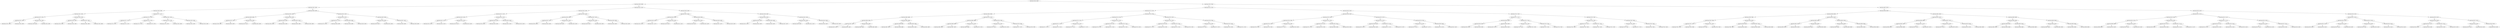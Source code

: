 digraph G{
1619842028 [label="Node{data=[4446, 4446]}"]
1619842028 -> 1641694389
1641694389 [label="Node{data=[4309, 4309]}"]
1641694389 -> 322507529
322507529 [label="Node{data=[1585, 1585]}"]
322507529 -> 1996415966
1996415966 [label="Node{data=[1569, 1569]}"]
1996415966 -> 1886084446
1886084446 [label="Node{data=[1561, 1561]}"]
1886084446 -> 1135034378
1135034378 [label="Node{data=[1557, 1557]}"]
1135034378 -> 408793644
408793644 [label="Node{data=[1555, 1555]}"]
408793644 -> 431768298
431768298 [label="Node{data=[1505, 1505]}"]
408793644 -> 857173294
857173294 [label="Node{data=[1556, 1556]}"]
1135034378 -> 1254743126
1254743126 [label="Node{data=[1559, 1559]}"]
1254743126 -> 1072745457
1072745457 [label="Node{data=[1558, 1558]}"]
1254743126 -> 1151362551
1151362551 [label="Node{data=[1560, 1560]}"]
1886084446 -> 1280708176
1280708176 [label="Node{data=[1565, 1565]}"]
1280708176 -> 1215910112
1215910112 [label="Node{data=[1563, 1563]}"]
1215910112 -> 1911530845
1911530845 [label="Node{data=[1562, 1562]}"]
1215910112 -> 908585290
908585290 [label="Node{data=[1564, 1564]}"]
1280708176 -> 1249858896
1249858896 [label="Node{data=[1567, 1567]}"]
1249858896 -> 1216602799
1216602799 [label="Node{data=[1566, 1566]}"]
1249858896 -> 1154118575
1154118575 [label="Node{data=[1568, 1568]}"]
1996415966 -> 1294905285
1294905285 [label="Node{data=[1577, 1577]}"]
1294905285 -> 2110502629
2110502629 [label="Node{data=[1573, 1573]}"]
2110502629 -> 713729385
713729385 [label="Node{data=[1571, 1571]}"]
713729385 -> 1036713116
1036713116 [label="Node{data=[1570, 1570]}"]
713729385 -> 86125671
86125671 [label="Node{data=[1572, 1572]}"]
2110502629 -> 637460152
637460152 [label="Node{data=[1575, 1575]}"]
637460152 -> 1512085123
1512085123 [label="Node{data=[1574, 1574]}"]
637460152 -> 811904839
811904839 [label="Node{data=[1576, 1576]}"]
1294905285 -> 615644216
615644216 [label="Node{data=[1581, 1581]}"]
615644216 -> 2003434760
2003434760 [label="Node{data=[1579, 1579]}"]
2003434760 -> 698608104
698608104 [label="Node{data=[1578, 1578]}"]
2003434760 -> 1017668876
1017668876 [label="Node{data=[1580, 1580]}"]
615644216 -> 399707805
399707805 [label="Node{data=[1583, 1583]}"]
399707805 -> 795488466
795488466 [label="Node{data=[1582, 1582]}"]
399707805 -> 430993534
430993534 [label="Node{data=[1584, 1584]}"]
322507529 -> 1716516417
1716516417 [label="Node{data=[4269, 4269]}"]
1716516417 -> 1768406003
1768406003 [label="Node{data=[4261, 4261]}"]
1768406003 -> 401992365
401992365 [label="Node{data=[3683, 3683]}"]
401992365 -> 224152493
224152493 [label="Node{data=[1587, 1587]}"]
224152493 -> 347621817
347621817 [label="Node{data=[1586, 1586]}"]
224152493 -> 1087688958
1087688958 [label="Node{data=[3667, 3667]}"]
401992365 -> 2018306763
2018306763 [label="Node{data=[4259, 4259]}"]
2018306763 -> 396547916
396547916 [label="Node{data=[4251, 4251]}"]
2018306763 -> 1099014528
1099014528 [label="Node{data=[4260, 4260]}"]
1768406003 -> 666159726
666159726 [label="Node{data=[4265, 4265]}"]
666159726 -> 942765793
942765793 [label="Node{data=[4263, 4263]}"]
942765793 -> 958979612
958979612 [label="Node{data=[4262, 4262]}"]
942765793 -> 1969878296
1969878296 [label="Node{data=[4264, 4264]}"]
666159726 -> 1955575393
1955575393 [label="Node{data=[4267, 4267]}"]
1955575393 -> 1203392623
1203392623 [label="Node{data=[4266, 4266]}"]
1955575393 -> 941473466
941473466 [label="Node{data=[4268, 4268]}"]
1716516417 -> 40258964
40258964 [label="Node{data=[4301, 4301]}"]
40258964 -> 198434567
198434567 [label="Node{data=[4297, 4297]}"]
198434567 -> 511692602
511692602 [label="Node{data=[4271, 4271]}"]
511692602 -> 1262639649
1262639649 [label="Node{data=[4270, 4270]}"]
511692602 -> 2079896624
2079896624 [label="Node{data=[4296, 4296]}"]
198434567 -> 1850107823
1850107823 [label="Node{data=[4299, 4299]}"]
1850107823 -> 237007682
237007682 [label="Node{data=[4298, 4298]}"]
1850107823 -> 1474999285
1474999285 [label="Node{data=[4300, 4300]}"]
40258964 -> 1770902540
1770902540 [label="Node{data=[4305, 4305]}"]
1770902540 -> 883670413
883670413 [label="Node{data=[4303, 4303]}"]
883670413 -> 958161465
958161465 [label="Node{data=[4302, 4302]}"]
883670413 -> 996871156
996871156 [label="Node{data=[4304, 4304]}"]
1770902540 -> 1010930977
1010930977 [label="Node{data=[4307, 4307]}"]
1010930977 -> 1433338097
1433338097 [label="Node{data=[4306, 4306]}"]
1010930977 -> 263761359
263761359 [label="Node{data=[4308, 4308]}"]
1641694389 -> 1827611495
1827611495 [label="Node{data=[4414, 4414]}"]
1827611495 -> 1547127622
1547127622 [label="Node{data=[4325, 4325]}"]
1547127622 -> 1903341753
1903341753 [label="Node{data=[4317, 4317]}"]
1903341753 -> 1005497741
1005497741 [label="Node{data=[4313, 4313]}"]
1005497741 -> 781145484
781145484 [label="Node{data=[4311, 4311]}"]
781145484 -> 1216628320
1216628320 [label="Node{data=[4310, 4310]}"]
781145484 -> 739754161
739754161 [label="Node{data=[4312, 4312]}"]
1005497741 -> 1650164347
1650164347 [label="Node{data=[4315, 4315]}"]
1650164347 -> 908888201
908888201 [label="Node{data=[4314, 4314]}"]
1650164347 -> 1559326570
1559326570 [label="Node{data=[4316, 4316]}"]
1903341753 -> 1316040205
1316040205 [label="Node{data=[4321, 4321]}"]
1316040205 -> 1879520738
1879520738 [label="Node{data=[4319, 4319]}"]
1879520738 -> 582849451
582849451 [label="Node{data=[4318, 4318]}"]
1879520738 -> 1969238697
1969238697 [label="Node{data=[4320, 4320]}"]
1316040205 -> 849767246
849767246 [label="Node{data=[4323, 4323]}"]
849767246 -> 2068308189
2068308189 [label="Node{data=[4322, 4322]}"]
849767246 -> 891880661
891880661 [label="Node{data=[4324, 4324]}"]
1547127622 -> 1093176739
1093176739 [label="Node{data=[4333, 4333]}"]
1093176739 -> 1087730387
1087730387 [label="Node{data=[4329, 4329]}"]
1087730387 -> 80749340
80749340 [label="Node{data=[4327, 4327]}"]
80749340 -> 2040697087
2040697087 [label="Node{data=[4326, 4326]}"]
80749340 -> 2086821885
2086821885 [label="Node{data=[4328, 4328]}"]
1087730387 -> 390789448
390789448 [label="Node{data=[4331, 4331]}"]
390789448 -> 310898814
310898814 [label="Node{data=[4330, 4330]}"]
390789448 -> 2135932857
2135932857 [label="Node{data=[4332, 4332]}"]
1093176739 -> 297568794
297568794 [label="Node{data=[4337, 4337]}"]
297568794 -> 1367122396
1367122396 [label="Node{data=[4335, 4335]}"]
1367122396 -> 2085994381
2085994381 [label="Node{data=[4334, 4334]}"]
1367122396 -> 2120574409
2120574409 [label="Node{data=[4336, 4336]}"]
297568794 -> 201120837
201120837 [label="Node{data=[4339, 4339]}"]
201120837 -> 1069215399
1069215399 [label="Node{data=[4338, 4338]}"]
201120837 -> 1849857802
1849857802 [label="Node{data=[4340, 4340]}"]
1827611495 -> 995949606
995949606 [label="Node{data=[4430, 4430]}"]
995949606 -> 1454313980
1454313980 [label="Node{data=[4422, 4422]}"]
1454313980 -> 1049104984
1049104984 [label="Node{data=[4418, 4418]}"]
1049104984 -> 1141385284
1141385284 [label="Node{data=[4416, 4416]}"]
1141385284 -> 409555247
409555247 [label="Node{data=[4415, 4415]}"]
1141385284 -> 921146159
921146159 [label="Node{data=[4417, 4417]}"]
1049104984 -> 1216568697
1216568697 [label="Node{data=[4420, 4420]}"]
1216568697 -> 1305220645
1305220645 [label="Node{data=[4419, 4419]}"]
1216568697 -> 536794778
536794778 [label="Node{data=[4421, 4421]}"]
1454313980 -> 361386145
361386145 [label="Node{data=[4426, 4426]}"]
361386145 -> 1202765820
1202765820 [label="Node{data=[4424, 4424]}"]
1202765820 -> 1793123345
1793123345 [label="Node{data=[4423, 4423]}"]
1202765820 -> 63157713
63157713 [label="Node{data=[4425, 4425]}"]
361386145 -> 1141633616
1141633616 [label="Node{data=[4428, 4428]}"]
1141633616 -> 101116530
101116530 [label="Node{data=[4427, 4427]}"]
1141633616 -> 1797998287
1797998287 [label="Node{data=[4429, 4429]}"]
995949606 -> 1977092934
1977092934 [label="Node{data=[4438, 4438]}"]
1977092934 -> 1851453151
1851453151 [label="Node{data=[4434, 4434]}"]
1851453151 -> 1597951004
1597951004 [label="Node{data=[4432, 4432]}"]
1597951004 -> 1855120394
1855120394 [label="Node{data=[4431, 4431]}"]
1597951004 -> 1537556645
1537556645 [label="Node{data=[4433, 4433]}"]
1851453151 -> 1647341848
1647341848 [label="Node{data=[4436, 4436]}"]
1647341848 -> 1271340910
1271340910 [label="Node{data=[4435, 4435]}"]
1647341848 -> 839651496
839651496 [label="Node{data=[4437, 4437]}"]
1977092934 -> 1138613796
1138613796 [label="Node{data=[4442, 4442]}"]
1138613796 -> 570744822
570744822 [label="Node{data=[4440, 4440]}"]
570744822 -> 1363904695
1363904695 [label="Node{data=[4439, 4439]}"]
570744822 -> 59792230
59792230 [label="Node{data=[4441, 4441]}"]
1138613796 -> 772901326
772901326 [label="Node{data=[4444, 4444]}"]
772901326 -> 720242837
720242837 [label="Node{data=[4443, 4443]}"]
772901326 -> 669852495
669852495 [label="Node{data=[4445, 4445]}"]
1619842028 -> 640096191
640096191 [label="Node{data=[7925, 7925]}"]
640096191 -> 73053516
73053516 [label="Node{data=[4742, 4742]}"]
73053516 -> 1579859954
1579859954 [label="Node{data=[4710, 4710]}"]
1579859954 -> 269682723
269682723 [label="Node{data=[4694, 4694]}"]
269682723 -> 244809585
244809585 [label="Node{data=[4686, 4686]}"]
244809585 -> 1605786426
1605786426 [label="Node{data=[4682, 4682]}"]
1605786426 -> 1424538129
1424538129 [label="Node{data=[4497, 4497]}"]
1424538129 -> 1546842815
1546842815 [label="Node{data=[4447, 4447]}"]
1424538129 -> 1777038015
1777038015 [label="Node{data=[4681, 4681]}"]
1605786426 -> 82418483
82418483 [label="Node{data=[4684, 4684]}"]
82418483 -> 364941709
364941709 [label="Node{data=[4683, 4683]}"]
82418483 -> 1579957888
1579957888 [label="Node{data=[4685, 4685]}"]
244809585 -> 1818280304
1818280304 [label="Node{data=[4690, 4690]}"]
1818280304 -> 605618124
605618124 [label="Node{data=[4688, 4688]}"]
605618124 -> 893734459
893734459 [label="Node{data=[4687, 4687]}"]
605618124 -> 178433581
178433581 [label="Node{data=[4689, 4689]}"]
1818280304 -> 1621329224
1621329224 [label="Node{data=[4692, 4692]}"]
1621329224 -> 61272079
61272079 [label="Node{data=[4691, 4691]}"]
1621329224 -> 479019734
479019734 [label="Node{data=[4693, 4693]}"]
269682723 -> 54609068
54609068 [label="Node{data=[4702, 4702]}"]
54609068 -> 2142509129
2142509129 [label="Node{data=[4698, 4698]}"]
2142509129 -> 1260824888
1260824888 [label="Node{data=[4696, 4696]}"]
1260824888 -> 1028376952
1028376952 [label="Node{data=[4695, 4695]}"]
1260824888 -> 883334745
883334745 [label="Node{data=[4697, 4697]}"]
2142509129 -> 1804582612
1804582612 [label="Node{data=[4700, 4700]}"]
1804582612 -> 362722804
362722804 [label="Node{data=[4699, 4699]}"]
1804582612 -> 1987952182
1987952182 [label="Node{data=[4701, 4701]}"]
54609068 -> 1982440182
1982440182 [label="Node{data=[4706, 4706]}"]
1982440182 -> 1615256569
1615256569 [label="Node{data=[4704, 4704]}"]
1615256569 -> 9954064
9954064 [label="Node{data=[4703, 4703]}"]
1615256569 -> 453009722
453009722 [label="Node{data=[4705, 4705]}"]
1982440182 -> 545607358
545607358 [label="Node{data=[4708, 4708]}"]
545607358 -> 1993003076
1993003076 [label="Node{data=[4707, 4707]}"]
545607358 -> 1241133806
1241133806 [label="Node{data=[4709, 4709]}"]
1579859954 -> 1374393178
1374393178 [label="Node{data=[4726, 4726]}"]
1374393178 -> 1536280423
1536280423 [label="Node{data=[4718, 4718]}"]
1536280423 -> 2079945889
2079945889 [label="Node{data=[4714, 4714]}"]
2079945889 -> 1670141042
1670141042 [label="Node{data=[4712, 4712]}"]
1670141042 -> 1852860954
1852860954 [label="Node{data=[4711, 4711]}"]
1670141042 -> 990847564
990847564 [label="Node{data=[4713, 4713]}"]
2079945889 -> 199427568
199427568 [label="Node{data=[4716, 4716]}"]
199427568 -> 181272378
181272378 [label="Node{data=[4715, 4715]}"]
199427568 -> 1736471747
1736471747 [label="Node{data=[4717, 4717]}"]
1536280423 -> 635385661
635385661 [label="Node{data=[4722, 4722]}"]
635385661 -> 914385651
914385651 [label="Node{data=[4720, 4720]}"]
914385651 -> 1397847862
1397847862 [label="Node{data=[4719, 4719]}"]
914385651 -> 932390899
932390899 [label="Node{data=[4721, 4721]}"]
635385661 -> 1806276835
1806276835 [label="Node{data=[4724, 4724]}"]
1806276835 -> 1582018711
1582018711 [label="Node{data=[4723, 4723]}"]
1806276835 -> 117150895
117150895 [label="Node{data=[4725, 4725]}"]
1374393178 -> 687441724
687441724 [label="Node{data=[4734, 4734]}"]
687441724 -> 263224384
263224384 [label="Node{data=[4730, 4730]}"]
263224384 -> 209496617
209496617 [label="Node{data=[4728, 4728]}"]
209496617 -> 1459096037
1459096037 [label="Node{data=[4727, 4727]}"]
209496617 -> 844932193
844932193 [label="Node{data=[4729, 4729]}"]
263224384 -> 1040354326
1040354326 [label="Node{data=[4732, 4732]}"]
1040354326 -> 1464222749
1464222749 [label="Node{data=[4731, 4731]}"]
1040354326 -> 1097324593
1097324593 [label="Node{data=[4733, 4733]}"]
687441724 -> 382669776
382669776 [label="Node{data=[4738, 4738]}"]
382669776 -> 1015500579
1015500579 [label="Node{data=[4736, 4736]}"]
1015500579 -> 1501856258
1501856258 [label="Node{data=[4735, 4735]}"]
1015500579 -> 652050259
652050259 [label="Node{data=[4737, 4737]}"]
382669776 -> 1222814155
1222814155 [label="Node{data=[4740, 4740]}"]
1222814155 -> 1310333347
1310333347 [label="Node{data=[4739, 4739]}"]
1222814155 -> 871565040
871565040 [label="Node{data=[4741, 4741]}"]
73053516 -> 2124009530
2124009530 [label="Node{data=[6182, 6182]}"]
2124009530 -> 602444499
602444499 [label="Node{data=[6166, 6166]}"]
602444499 -> 1025589260
1025589260 [label="Node{data=[4750, 4750]}"]
1025589260 -> 382600670
382600670 [label="Node{data=[4746, 4746]}"]
382600670 -> 652615485
652615485 [label="Node{data=[4744, 4744]}"]
652615485 -> 1107259192
1107259192 [label="Node{data=[4743, 4743]}"]
652615485 -> 1995007531
1995007531 [label="Node{data=[4745, 4745]}"]
382600670 -> 275742173
275742173 [label="Node{data=[4748, 4748]}"]
275742173 -> 107386650
107386650 [label="Node{data=[4747, 4747]}"]
275742173 -> 1012579905
1012579905 [label="Node{data=[4749, 4749]}"]
1025589260 -> 29315039
29315039 [label="Node{data=[4754, 4754]}"]
29315039 -> 1783974816
1783974816 [label="Node{data=[4752, 4752]}"]
1783974816 -> 1488572343
1488572343 [label="Node{data=[4751, 4751]}"]
1783974816 -> 829999703
829999703 [label="Node{data=[4753, 4753]}"]
29315039 -> 1254271504
1254271504 [label="Node{data=[6014, 6014]}"]
1254271504 -> 176877731
176877731 [label="Node{data=[4936, 4936]}"]
1254271504 -> 475550258
475550258 [label="Node{data=[6165, 6165]}"]
602444499 -> 1795496348
1795496348 [label="Node{data=[6174, 6174]}"]
1795496348 -> 877182150
877182150 [label="Node{data=[6170, 6170]}"]
877182150 -> 1771724036
1771724036 [label="Node{data=[6168, 6168]}"]
1771724036 -> 923618247
923618247 [label="Node{data=[6167, 6167]}"]
1771724036 -> 1946643779
1946643779 [label="Node{data=[6169, 6169]}"]
877182150 -> 98058633
98058633 [label="Node{data=[6172, 6172]}"]
98058633 -> 1049710155
1049710155 [label="Node{data=[6171, 6171]}"]
98058633 -> 1663002925
1663002925 [label="Node{data=[6173, 6173]}"]
1795496348 -> 742223224
742223224 [label="Node{data=[6178, 6178]}"]
742223224 -> 1798219135
1798219135 [label="Node{data=[6176, 6176]}"]
1798219135 -> 1601789255
1601789255 [label="Node{data=[6175, 6175]}"]
1798219135 -> 1194791300
1194791300 [label="Node{data=[6177, 6177]}"]
742223224 -> 2552503
2552503 [label="Node{data=[6180, 6180]}"]
2552503 -> 507361937
507361937 [label="Node{data=[6179, 6179]}"]
2552503 -> 196829044
196829044 [label="Node{data=[6181, 6181]}"]
2124009530 -> 1954530486
1954530486 [label="Node{data=[7225, 7225]}"]
1954530486 -> 1132143556
1132143556 [label="Node{data=[7217, 7217]}"]
1132143556 -> 820113416
820113416 [label="Node{data=[6186, 6186]}"]
820113416 -> 1643137439
1643137439 [label="Node{data=[6184, 6184]}"]
1643137439 -> 1805675363
1805675363 [label="Node{data=[6183, 6183]}"]
1643137439 -> 1902051536
1902051536 [label="Node{data=[6185, 6185]}"]
820113416 -> 1308741443
1308741443 [label="Node{data=[6436, 6436]}"]
1308741443 -> 761191341
761191341 [label="Node{data=[6187, 6187]}"]
1308741443 -> 1171084822
1171084822 [label="Node{data=[6453, 6453]}"]
1132143556 -> 1285392383
1285392383 [label="Node{data=[7221, 7221]}"]
1285392383 -> 203825912
203825912 [label="Node{data=[7219, 7219]}"]
203825912 -> 1467876194
1467876194 [label="Node{data=[7218, 7218]}"]
203825912 -> 2016187005
2016187005 [label="Node{data=[7220, 7220]}"]
1285392383 -> 1479426296
1479426296 [label="Node{data=[7223, 7223]}"]
1479426296 -> 1705150695
1705150695 [label="Node{data=[7222, 7222]}"]
1479426296 -> 1113649698
1113649698 [label="Node{data=[7224, 7224]}"]
1954530486 -> 1589849961
1589849961 [label="Node{data=[7233, 7233]}"]
1589849961 -> 1950391753
1950391753 [label="Node{data=[7229, 7229]}"]
1950391753 -> 97830422
97830422 [label="Node{data=[7227, 7227]}"]
97830422 -> 1088476524
1088476524 [label="Node{data=[7226, 7226]}"]
97830422 -> 127865470
127865470 [label="Node{data=[7228, 7228]}"]
1950391753 -> 2000775569
2000775569 [label="Node{data=[7231, 7231]}"]
2000775569 -> 1409742105
1409742105 [label="Node{data=[7230, 7230]}"]
2000775569 -> 311103808
311103808 [label="Node{data=[7232, 7232]}"]
1589849961 -> 1836645773
1836645773 [label="Node{data=[7408, 7408]}"]
1836645773 -> 285805650
285805650 [label="Node{data=[7290, 7290]}"]
285805650 -> 1917095255
1917095255 [label="Node{data=[7234, 7234]}"]
285805650 -> 940544846
940544846 [label="Node{data=[7317, 7317]}"]
1836645773 -> 313627991
313627991 [label="Node{data=[7923, 7923]}"]
313627991 -> 1258512591
1258512591 [label="Node{data=[7922, 7922]}"]
313627991 -> 494625485
494625485 [label="Node{data=[7924, 7924]}"]
640096191 -> 1504315343
1504315343 [label="Node{data=[8097, 8097]}"]
1504315343 -> 1194273408
1194273408 [label="Node{data=[8065, 8065]}"]
1194273408 -> 402276274
402276274 [label="Node{data=[8049, 8049]}"]
402276274 -> 1372670602
1372670602 [label="Node{data=[7995, 7995]}"]
1372670602 -> 1489812224
1489812224 [label="Node{data=[7929, 7929]}"]
1489812224 -> 1720312243
1720312243 [label="Node{data=[7927, 7927]}"]
1720312243 -> 549995903
549995903 [label="Node{data=[7926, 7926]}"]
1720312243 -> 2065096438
2065096438 [label="Node{data=[7928, 7928]}"]
1489812224 -> 1178566191
1178566191 [label="Node{data=[7931, 7931]}"]
1178566191 -> 1871874850
1871874850 [label="Node{data=[7930, 7930]}"]
1178566191 -> 219404306
219404306 [label="Node{data=[7932, 7932]}"]
1372670602 -> 1077892648
1077892648 [label="Node{data=[8045, 8045]}"]
1077892648 -> 2102167046
2102167046 [label="Node{data=[8043, 8043]}"]
2102167046 -> 108845334
108845334 [label="Node{data=[7999, 7999]}"]
2102167046 -> 356274819
356274819 [label="Node{data=[8044, 8044]}"]
1077892648 -> 797493274
797493274 [label="Node{data=[8047, 8047]}"]
797493274 -> 921503579
921503579 [label="Node{data=[8046, 8046]}"]
797493274 -> 1446632697
1446632697 [label="Node{data=[8048, 8048]}"]
402276274 -> 560346359
560346359 [label="Node{data=[8057, 8057]}"]
560346359 -> 1221062873
1221062873 [label="Node{data=[8053, 8053]}"]
1221062873 -> 374268229
374268229 [label="Node{data=[8051, 8051]}"]
374268229 -> 235420001
235420001 [label="Node{data=[8050, 8050]}"]
374268229 -> 509179355
509179355 [label="Node{data=[8052, 8052]}"]
1221062873 -> 1777278961
1777278961 [label="Node{data=[8055, 8055]}"]
1777278961 -> 139108160
139108160 [label="Node{data=[8054, 8054]}"]
1777278961 -> 1204190233
1204190233 [label="Node{data=[8056, 8056]}"]
560346359 -> 308559511
308559511 [label="Node{data=[8061, 8061]}"]
308559511 -> 56994749
56994749 [label="Node{data=[8059, 8059]}"]
56994749 -> 1594463246
1594463246 [label="Node{data=[8058, 8058]}"]
56994749 -> 735776066
735776066 [label="Node{data=[8060, 8060]}"]
308559511 -> 418909736
418909736 [label="Node{data=[8063, 8063]}"]
418909736 -> 913209033
913209033 [label="Node{data=[8062, 8062]}"]
418909736 -> 634662382
634662382 [label="Node{data=[8064, 8064]}"]
1194273408 -> 1444320523
1444320523 [label="Node{data=[8081, 8081]}"]
1444320523 -> 239552687
239552687 [label="Node{data=[8073, 8073]}"]
239552687 -> 1264234384
1264234384 [label="Node{data=[8069, 8069]}"]
1264234384 -> 1340428360
1340428360 [label="Node{data=[8067, 8067]}"]
1340428360 -> 758725234
758725234 [label="Node{data=[8066, 8066]}"]
1340428360 -> 420420938
420420938 [label="Node{data=[8068, 8068]}"]
1264234384 -> 121046996
121046996 [label="Node{data=[8071, 8071]}"]
121046996 -> 1656053866
1656053866 [label="Node{data=[8070, 8070]}"]
121046996 -> 104541412
104541412 [label="Node{data=[8072, 8072]}"]
239552687 -> 1732215844
1732215844 [label="Node{data=[8077, 8077]}"]
1732215844 -> 1476998832
1476998832 [label="Node{data=[8075, 8075]}"]
1476998832 -> 292989931
292989931 [label="Node{data=[8074, 8074]}"]
1476998832 -> 1324742957
1324742957 [label="Node{data=[8076, 8076]}"]
1732215844 -> 1441815155
1441815155 [label="Node{data=[8079, 8079]}"]
1441815155 -> 1155353291
1155353291 [label="Node{data=[8078, 8078]}"]
1441815155 -> 1615894600
1615894600 [label="Node{data=[8080, 8080]}"]
1444320523 -> 17639934
17639934 [label="Node{data=[8089, 8089]}"]
17639934 -> 1450825838
1450825838 [label="Node{data=[8085, 8085]}"]
1450825838 -> 2019318648
2019318648 [label="Node{data=[8083, 8083]}"]
2019318648 -> 480911075
480911075 [label="Node{data=[8082, 8082]}"]
2019318648 -> 1946191441
1946191441 [label="Node{data=[8084, 8084]}"]
1450825838 -> 1822591511
1822591511 [label="Node{data=[8087, 8087]}"]
1822591511 -> 1992264544
1992264544 [label="Node{data=[8086, 8086]}"]
1822591511 -> 984538706
984538706 [label="Node{data=[8088, 8088]}"]
17639934 -> 1248650584
1248650584 [label="Node{data=[8093, 8093]}"]
1248650584 -> 845560880
845560880 [label="Node{data=[8091, 8091]}"]
845560880 -> 940070295
940070295 [label="Node{data=[8090, 8090]}"]
845560880 -> 1947750538
1947750538 [label="Node{data=[8092, 8092]}"]
1248650584 -> 1509109108
1509109108 [label="Node{data=[8095, 8095]}"]
1509109108 -> 1517755846
1517755846 [label="Node{data=[8094, 8094]}"]
1509109108 -> 539582450
539582450 [label="Node{data=[8096, 8096]}"]
1504315343 -> 377739133
377739133 [label="Node{data=[8129, 8129]}"]
377739133 -> 1457246292
1457246292 [label="Node{data=[8113, 8113]}"]
1457246292 -> 882929252
882929252 [label="Node{data=[8105, 8105]}"]
882929252 -> 1587306957
1587306957 [label="Node{data=[8101, 8101]}"]
1587306957 -> 1445752156
1445752156 [label="Node{data=[8099, 8099]}"]
1445752156 -> 1593663165
1593663165 [label="Node{data=[8098, 8098]}"]
1445752156 -> 1771685960
1771685960 [label="Node{data=[8100, 8100]}"]
1587306957 -> 1421233855
1421233855 [label="Node{data=[8103, 8103]}"]
1421233855 -> 1631948792
1631948792 [label="Node{data=[8102, 8102]}"]
1421233855 -> 1442393563
1442393563 [label="Node{data=[8104, 8104]}"]
882929252 -> 1912960164
1912960164 [label="Node{data=[8109, 8109]}"]
1912960164 -> 337645549
337645549 [label="Node{data=[8107, 8107]}"]
337645549 -> 1507289310
1507289310 [label="Node{data=[8106, 8106]}"]
337645549 -> 1172046282
1172046282 [label="Node{data=[8108, 8108]}"]
1912960164 -> 472247681
472247681 [label="Node{data=[8111, 8111]}"]
472247681 -> 149866127
149866127 [label="Node{data=[8110, 8110]}"]
472247681 -> 1788726996
1788726996 [label="Node{data=[8112, 8112]}"]
1457246292 -> 1332367388
1332367388 [label="Node{data=[8121, 8121]}"]
1332367388 -> 2089870741
2089870741 [label="Node{data=[8117, 8117]}"]
2089870741 -> 36998710
36998710 [label="Node{data=[8115, 8115]}"]
36998710 -> 115018698
115018698 [label="Node{data=[8114, 8114]}"]
36998710 -> 464277949
464277949 [label="Node{data=[8116, 8116]}"]
2089870741 -> 1626059536
1626059536 [label="Node{data=[8119, 8119]}"]
1626059536 -> 1174979589
1174979589 [label="Node{data=[8118, 8118]}"]
1626059536 -> 408093269
408093269 [label="Node{data=[8120, 8120]}"]
1332367388 -> 1636538715
1636538715 [label="Node{data=[8125, 8125]}"]
1636538715 -> 1556464969
1556464969 [label="Node{data=[8123, 8123]}"]
1556464969 -> 1550654008
1550654008 [label="Node{data=[8122, 8122]}"]
1556464969 -> 1554840138
1554840138 [label="Node{data=[8124, 8124]}"]
1636538715 -> 1632690629
1632690629 [label="Node{data=[8127, 8127]}"]
1632690629 -> 323850027
323850027 [label="Node{data=[8126, 8126]}"]
1632690629 -> 667286432
667286432 [label="Node{data=[8128, 8128]}"]
377739133 -> 469777336
469777336 [label="Node{data=[8145, 8145]}"]
469777336 -> 2058923828
2058923828 [label="Node{data=[8137, 8137]}"]
2058923828 -> 91444127
91444127 [label="Node{data=[8133, 8133]}"]
91444127 -> 233025642
233025642 [label="Node{data=[8131, 8131]}"]
233025642 -> 270763925
270763925 [label="Node{data=[8130, 8130]}"]
233025642 -> 803036074
803036074 [label="Node{data=[8132, 8132]}"]
91444127 -> 816646757
816646757 [label="Node{data=[8135, 8135]}"]
816646757 -> 543001850
543001850 [label="Node{data=[8134, 8134]}"]
816646757 -> 751741003
751741003 [label="Node{data=[8136, 8136]}"]
2058923828 -> 1770759795
1770759795 [label="Node{data=[8141, 8141]}"]
1770759795 -> 825063173
825063173 [label="Node{data=[8139, 8139]}"]
825063173 -> 2103121798
2103121798 [label="Node{data=[8138, 8138]}"]
825063173 -> 613311638
613311638 [label="Node{data=[8140, 8140]}"]
1770759795 -> 268625482
268625482 [label="Node{data=[8143, 8143]}"]
268625482 -> 1254960656
1254960656 [label="Node{data=[8142, 8142]}"]
268625482 -> 1871701992
1871701992 [label="Node{data=[8144, 8144]}"]
469777336 -> 947029083
947029083 [label="Node{data=[8153, 8153]}"]
947029083 -> 1061492137
1061492137 [label="Node{data=[8149, 8149]}"]
1061492137 -> 484119039
484119039 [label="Node{data=[8147, 8147]}"]
484119039 -> 217781547
217781547 [label="Node{data=[8146, 8146]}"]
484119039 -> 545724595
545724595 [label="Node{data=[8148, 8148]}"]
1061492137 -> 939043159
939043159 [label="Node{data=[8151, 8151]}"]
939043159 -> 1944584894
1944584894 [label="Node{data=[8150, 8150]}"]
939043159 -> 661521317
661521317 [label="Node{data=[8152, 8152]}"]
947029083 -> 1060423035
1060423035 [label="Node{data=[8157, 8157]}"]
1060423035 -> 1307861467
1307861467 [label="Node{data=[8155, 8155]}"]
1307861467 -> 2126145321
2126145321 [label="Node{data=[8154, 8154]}"]
1307861467 -> 698228848
698228848 [label="Node{data=[8156, 8156]}"]
1060423035 -> 806893349
806893349 [label="Node{data=[8158, 8158]}"]
806893349 -> 1577873988
1577873988 [label="Node{data=[8159, 8159]}"]
}